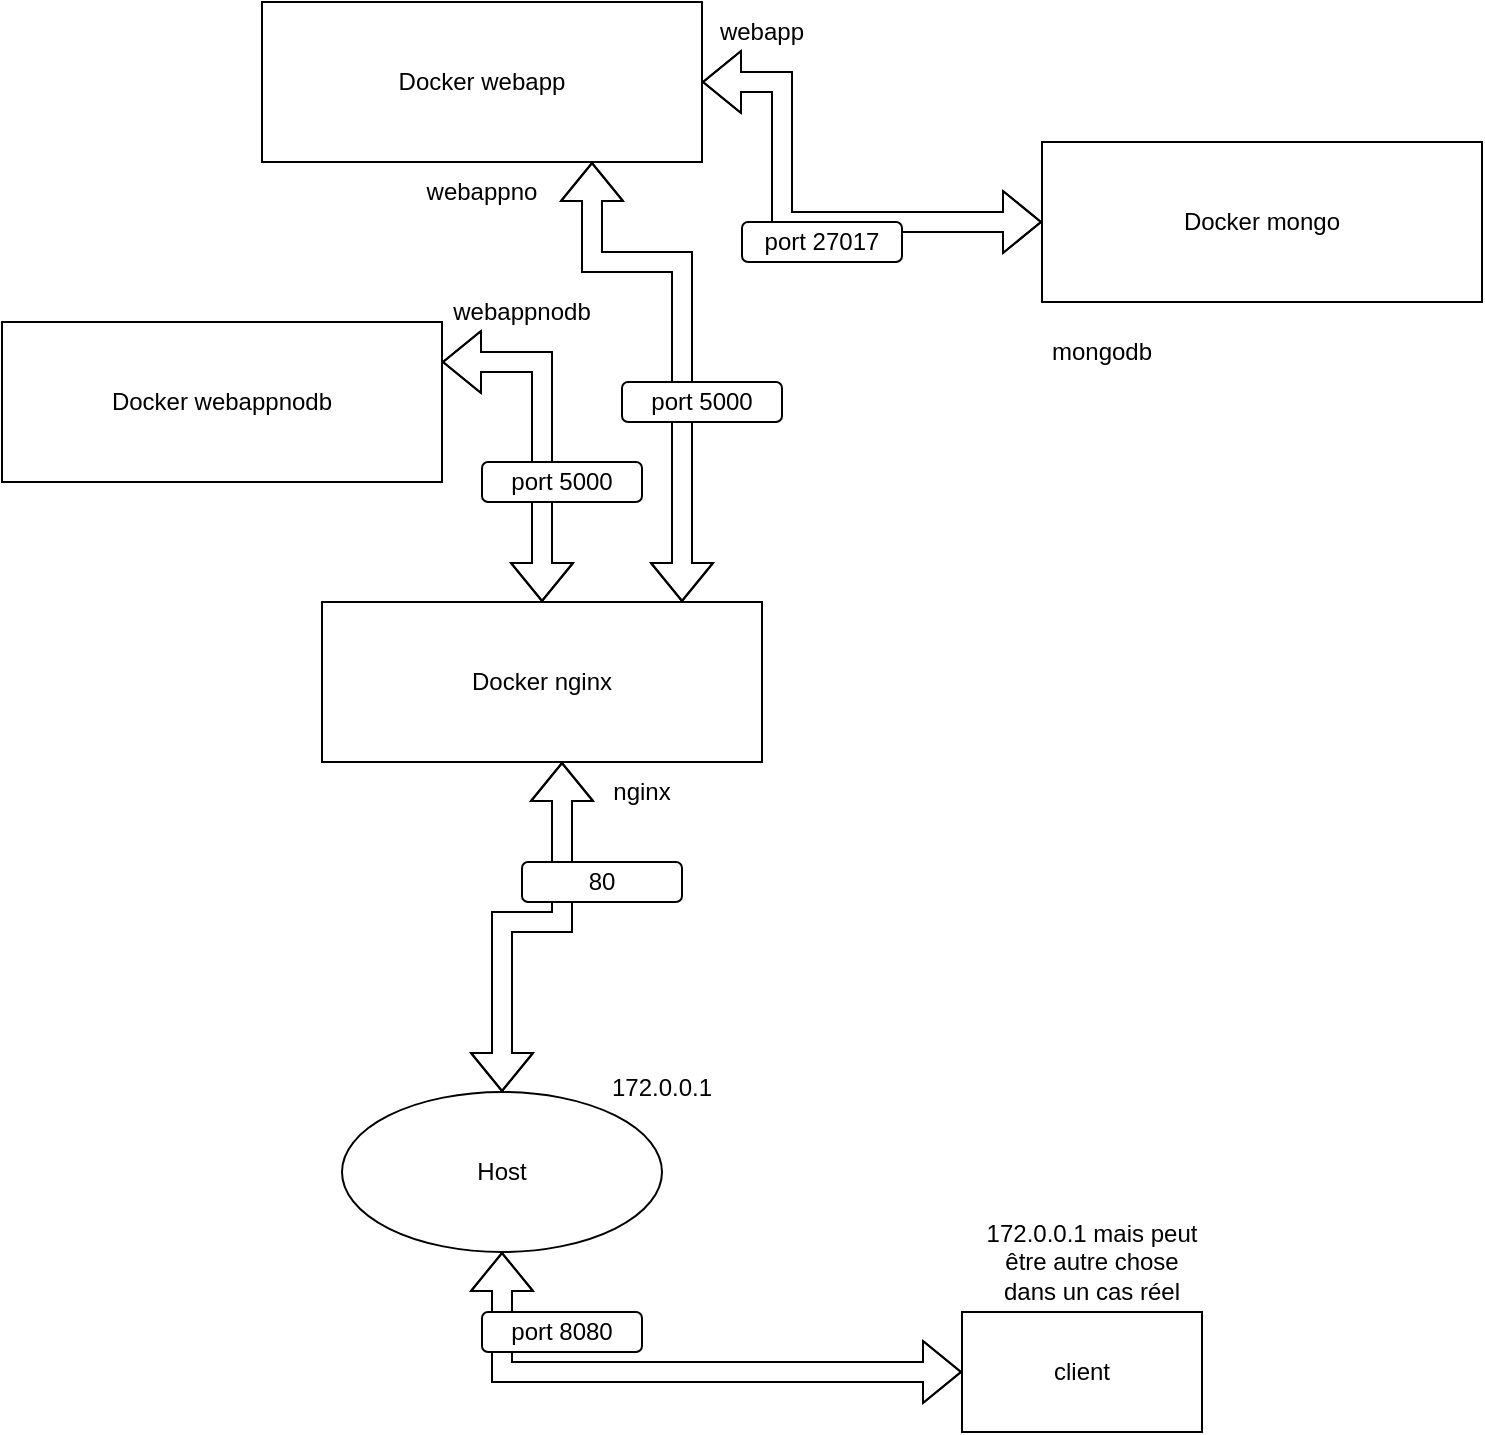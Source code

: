 <mxfile version="26.0.6">
  <diagram name="Page-1" id="eMnLgTHBbeflOONuQ0s7">
    <mxGraphModel dx="1178" dy="608" grid="1" gridSize="10" guides="1" tooltips="1" connect="1" arrows="1" fold="1" page="1" pageScale="1" pageWidth="827" pageHeight="1169" math="0" shadow="0">
      <root>
        <mxCell id="0" />
        <mxCell id="1" parent="0" />
        <mxCell id="-bDl3V9sjxUpRApwp8d1-5" value="Docker webapp" style="rounded=0;whiteSpace=wrap;html=1;" vertex="1" parent="1">
          <mxGeometry x="150" y="30" width="220" height="80" as="geometry" />
        </mxCell>
        <mxCell id="-bDl3V9sjxUpRApwp8d1-6" value="Host" style="ellipse;whiteSpace=wrap;html=1;" vertex="1" parent="1">
          <mxGeometry x="190" y="575" width="160" height="80" as="geometry" />
        </mxCell>
        <mxCell id="-bDl3V9sjxUpRApwp8d1-7" value="client" style="rounded=0;whiteSpace=wrap;html=1;" vertex="1" parent="1">
          <mxGeometry x="500" y="685" width="120" height="60" as="geometry" />
        </mxCell>
        <mxCell id="-bDl3V9sjxUpRApwp8d1-10" value="" style="shape=flexArrow;endArrow=classic;startArrow=classic;html=1;rounded=0;exitX=0.5;exitY=0;exitDx=0;exitDy=0;" edge="1" parent="1" source="-bDl3V9sjxUpRApwp8d1-6">
          <mxGeometry width="100" height="100" relative="1" as="geometry">
            <mxPoint x="360" y="500" as="sourcePoint" />
            <mxPoint x="300" y="410" as="targetPoint" />
            <Array as="points">
              <mxPoint x="270" y="490" />
              <mxPoint x="300" y="490" />
            </Array>
          </mxGeometry>
        </mxCell>
        <mxCell id="-bDl3V9sjxUpRApwp8d1-12" value="172.0.0.1&lt;div&gt;&lt;br&gt;&lt;/div&gt;" style="text;html=1;align=center;verticalAlign=middle;whiteSpace=wrap;rounded=0;" vertex="1" parent="1">
          <mxGeometry x="320" y="565" width="60" height="30" as="geometry" />
        </mxCell>
        <mxCell id="-bDl3V9sjxUpRApwp8d1-13" value="nginx" style="text;html=1;align=center;verticalAlign=middle;whiteSpace=wrap;rounded=0;" vertex="1" parent="1">
          <mxGeometry x="310" y="410" width="60" height="30" as="geometry" />
        </mxCell>
        <mxCell id="-bDl3V9sjxUpRApwp8d1-14" value="80" style="rounded=1;whiteSpace=wrap;html=1;" vertex="1" parent="1">
          <mxGeometry x="280" y="460" width="80" height="20" as="geometry" />
        </mxCell>
        <mxCell id="-bDl3V9sjxUpRApwp8d1-16" value="" style="shape=flexArrow;endArrow=classic;startArrow=classic;html=1;rounded=0;entryX=0;entryY=0.5;entryDx=0;entryDy=0;" edge="1" parent="1" source="-bDl3V9sjxUpRApwp8d1-6" target="-bDl3V9sjxUpRApwp8d1-7">
          <mxGeometry width="100" height="100" relative="1" as="geometry">
            <mxPoint x="330" y="641" as="sourcePoint" />
            <mxPoint x="320" y="745" as="targetPoint" />
            <Array as="points">
              <mxPoint x="270" y="715" />
            </Array>
          </mxGeometry>
        </mxCell>
        <mxCell id="-bDl3V9sjxUpRApwp8d1-17" value="172.0.0.1 mais peut être autre chose dans un cas réel" style="text;html=1;align=center;verticalAlign=middle;whiteSpace=wrap;rounded=0;" vertex="1" parent="1">
          <mxGeometry x="510" y="645" width="110" height="30" as="geometry" />
        </mxCell>
        <mxCell id="-bDl3V9sjxUpRApwp8d1-18" value="port 8080" style="rounded=1;whiteSpace=wrap;html=1;" vertex="1" parent="1">
          <mxGeometry x="260" y="685" width="80" height="20" as="geometry" />
        </mxCell>
        <mxCell id="-bDl3V9sjxUpRApwp8d1-19" value="Docker mongo" style="rounded=0;whiteSpace=wrap;html=1;" vertex="1" parent="1">
          <mxGeometry x="540" y="100" width="220" height="80" as="geometry" />
        </mxCell>
        <mxCell id="-bDl3V9sjxUpRApwp8d1-21" value="" style="shape=flexArrow;endArrow=classic;startArrow=classic;html=1;rounded=0;exitX=0;exitY=0.5;exitDx=0;exitDy=0;entryX=1;entryY=0.5;entryDx=0;entryDy=0;" edge="1" parent="1" source="-bDl3V9sjxUpRApwp8d1-19" target="-bDl3V9sjxUpRApwp8d1-5">
          <mxGeometry width="100" height="100" relative="1" as="geometry">
            <mxPoint x="280" y="340" as="sourcePoint" />
            <mxPoint x="230" y="190" as="targetPoint" />
            <Array as="points">
              <mxPoint x="410" y="140" />
              <mxPoint x="410" y="70" />
            </Array>
          </mxGeometry>
        </mxCell>
        <mxCell id="-bDl3V9sjxUpRApwp8d1-23" value="port&amp;nbsp;27017" style="rounded=1;whiteSpace=wrap;html=1;" vertex="1" parent="1">
          <mxGeometry x="390" y="140" width="80" height="20" as="geometry" />
        </mxCell>
        <mxCell id="-bDl3V9sjxUpRApwp8d1-24" value="mongodb" style="text;html=1;align=center;verticalAlign=middle;whiteSpace=wrap;rounded=0;" vertex="1" parent="1">
          <mxGeometry x="540" y="190" width="60" height="30" as="geometry" />
        </mxCell>
        <mxCell id="-bDl3V9sjxUpRApwp8d1-26" value="Docker nginx" style="rounded=0;whiteSpace=wrap;html=1;" vertex="1" parent="1">
          <mxGeometry x="180" y="330" width="220" height="80" as="geometry" />
        </mxCell>
        <mxCell id="-bDl3V9sjxUpRApwp8d1-28" value="webapp" style="text;html=1;align=center;verticalAlign=middle;whiteSpace=wrap;rounded=0;" vertex="1" parent="1">
          <mxGeometry x="370" y="30" width="60" height="30" as="geometry" />
        </mxCell>
        <mxCell id="-bDl3V9sjxUpRApwp8d1-29" value="Docker webappnodb" style="rounded=0;whiteSpace=wrap;html=1;" vertex="1" parent="1">
          <mxGeometry x="20" y="190" width="220" height="80" as="geometry" />
        </mxCell>
        <mxCell id="-bDl3V9sjxUpRApwp8d1-30" value="webappnodb" style="text;html=1;align=center;verticalAlign=middle;whiteSpace=wrap;rounded=0;" vertex="1" parent="1">
          <mxGeometry x="250" y="170" width="60" height="30" as="geometry" />
        </mxCell>
        <mxCell id="-bDl3V9sjxUpRApwp8d1-31" value="" style="shape=flexArrow;endArrow=classic;startArrow=classic;html=1;rounded=0;exitX=0.5;exitY=0;exitDx=0;exitDy=0;entryX=1;entryY=0.25;entryDx=0;entryDy=0;" edge="1" parent="1" source="-bDl3V9sjxUpRApwp8d1-26" target="-bDl3V9sjxUpRApwp8d1-29">
          <mxGeometry width="100" height="100" relative="1" as="geometry">
            <mxPoint x="325" y="260" as="sourcePoint" />
            <mxPoint x="355" y="95" as="targetPoint" />
            <Array as="points">
              <mxPoint x="290" y="210" />
            </Array>
          </mxGeometry>
        </mxCell>
        <mxCell id="-bDl3V9sjxUpRApwp8d1-32" value="port 5000" style="rounded=1;whiteSpace=wrap;html=1;" vertex="1" parent="1">
          <mxGeometry x="260" y="260" width="80" height="20" as="geometry" />
        </mxCell>
        <mxCell id="-bDl3V9sjxUpRApwp8d1-33" value="" style="shape=flexArrow;endArrow=classic;startArrow=classic;html=1;rounded=0;exitX=0.5;exitY=0;exitDx=0;exitDy=0;entryX=0.75;entryY=1;entryDx=0;entryDy=0;" edge="1" parent="1" target="-bDl3V9sjxUpRApwp8d1-5">
          <mxGeometry width="100" height="100" relative="1" as="geometry">
            <mxPoint x="360" y="330" as="sourcePoint" />
            <mxPoint x="310" y="210" as="targetPoint" />
            <Array as="points">
              <mxPoint x="360" y="160" />
              <mxPoint x="315" y="160" />
            </Array>
          </mxGeometry>
        </mxCell>
        <mxCell id="-bDl3V9sjxUpRApwp8d1-34" value="webappno" style="text;html=1;align=center;verticalAlign=middle;whiteSpace=wrap;rounded=0;" vertex="1" parent="1">
          <mxGeometry x="230" y="110" width="60" height="30" as="geometry" />
        </mxCell>
        <mxCell id="-bDl3V9sjxUpRApwp8d1-35" value="port 5000" style="rounded=1;whiteSpace=wrap;html=1;" vertex="1" parent="1">
          <mxGeometry x="330" y="220" width="80" height="20" as="geometry" />
        </mxCell>
      </root>
    </mxGraphModel>
  </diagram>
</mxfile>
